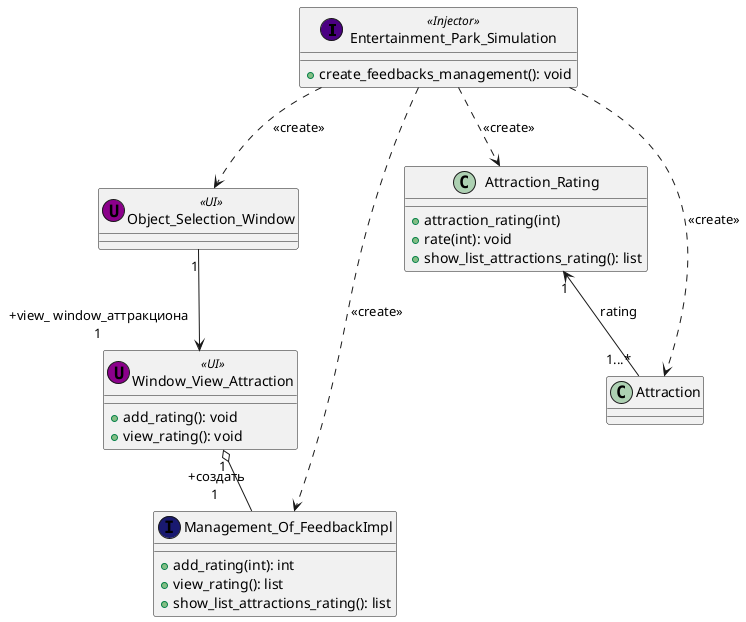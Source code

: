 @startuml
Entertainment_Park_Simulation ..> Object_Selection_Window: <<create>>
Object_Selection_Window "1" --> " +view_ window_аттракциона\n1" Window_View_Attraction
Entertainment_Park_Simulation ..> Management_Of_FeedbackImpl: <<create>>
Window_View_Attraction "1" o-- " +создать\n1" Management_Of_FeedbackImpl
Entertainment_Park_Simulation ..> Attraction_Rating: <<create>>
Entertainment_Park_Simulation ..> Attraction: <<create>>
Attraction_Rating "1" <-- "1...*" Attraction: rating

class Entertainment_Park_Simulation << (I,Indigo) Injector >> {
+ create_feedbacks_management(): void
}

class Management_Of_FeedbackImpl << (I,MidnightBlue) >> {
    + add_rating(int): int
    + view_rating(): list
    + show_list_attractions_rating(): list
}

class Window_View_Attraction <<(U,DarkMagenta) UI>> {
    + add_rating(): void
    + view_rating(): void
}

class Attraction_Rating {
    + attraction_rating(int)
    + rate(int): void
    + show_list_attractions_rating(): list
}

class Attraction {
}

class Object_Selection_Window << (U,DarkMagenta) UI>> {
}


@enduml
